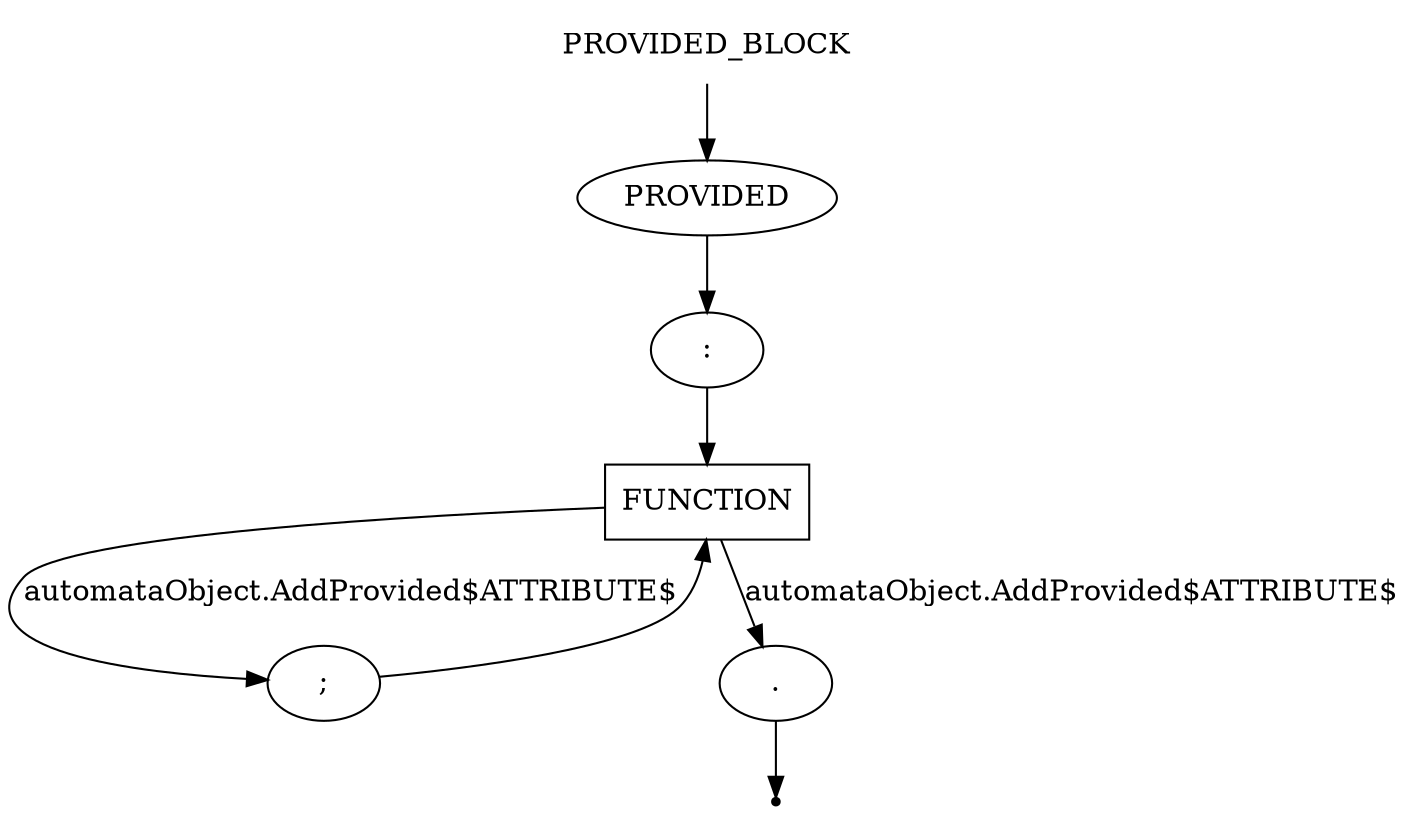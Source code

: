 digraph PROVIDED_BLOCK {
    start [label=PROVIDED_BLOCK shape=plaintext]
    A [label=PROVIDED shape=oval]
    B [label=":" shape=oval]
    C [label=FUNCTION shape=box]
    G [label=";" shape=oval]
    H [label="." shape=oval]
    end [label="" shape=point]
    start -> A
    A -> B
    B -> C
    C -> G [label="automataObject.AddProvided$ATTRIBUTE$"]
    C -> H [label="automataObject.AddProvided$ATTRIBUTE$"]
    G -> C
    H -> end
}
